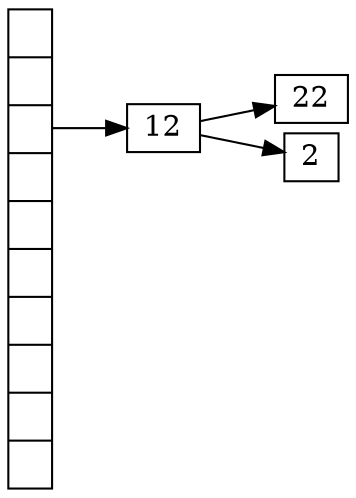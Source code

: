 digraph G { 
nodesep=.05; 
   rankdir=LR; 
  node [shape=record,width=.1,height=.1];   
node0 [label = "<f1>|<f2>|<f3>|<f4>|<f5>|<f6>|<f7>|<f8>|<f9>|<f10>",height=2.5];node0:f3-> 12;
12->22;
12->2;
}